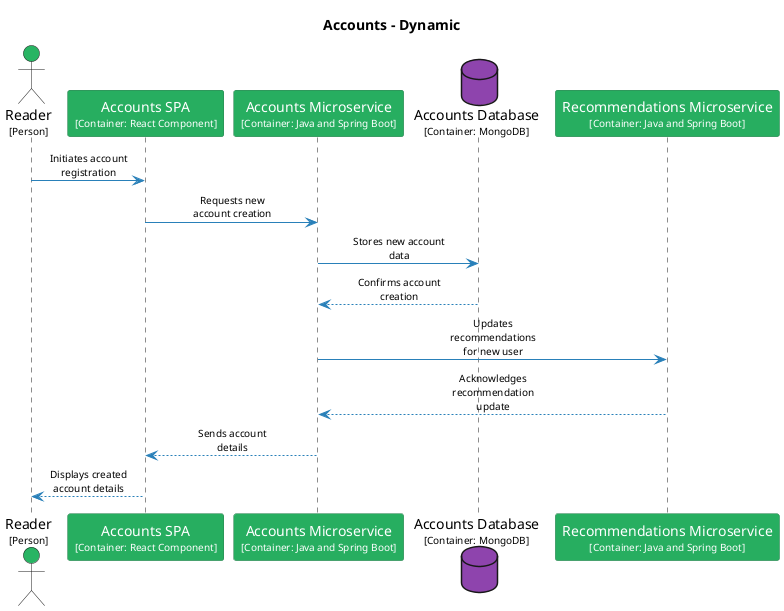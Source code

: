@startuml
set separator none
title Accounts - Dynamic

skinparam {
  arrowFontSize 10
  defaultTextAlignment center
  wrapWidth 200
  maxMessageSize 100
}

hide stereotype

skinparam sequenceParticipant<<Accounts.AccountsDatabase>> {
  BackgroundColor #8e44ad
  FontColor #ffffff
  BorderColor #632f79
  shadowing false
}
skinparam sequenceParticipant<<Accounts.AccountsMicroservice>> {
  BackgroundColor #27ae60
  FontColor #ffffff
  BorderColor #1b7943
  shadowing false
}
skinparam sequenceParticipant<<Accounts.AccountsSPA>> {
  BackgroundColor #27ae60
  FontColor #ffffff
  BorderColor #1b7943
  shadowing false
}
skinparam sequenceParticipant<<Reader>> {
  BackgroundColor #28b463
  FontColor #ffffff
  BorderColor #1c7d45
  shadowing false
}
skinparam sequenceParticipant<<Recommendations.RecommendationsMicroservice>> {
  BackgroundColor #27ae60
  FontColor #ffffff
  BorderColor #1b7943
  shadowing false
}

actor "Reader\n<size:10>[Person]</size>" as Reader <<Reader>> #28b463
participant "Accounts SPA\n<size:10>[Container: React Component]</size>" as Accounts.AccountsSPA <<Accounts.AccountsSPA>> #27ae60
participant "Accounts Microservice\n<size:10>[Container: Java and Spring Boot]</size>" as Accounts.AccountsMicroservice <<Accounts.AccountsMicroservice>> #27ae60
database "Accounts Database\n<size:10>[Container: MongoDB]</size>" as Accounts.AccountsDatabase <<Accounts.AccountsDatabase>> #8e44ad
participant "Recommendations Microservice\n<size:10>[Container: Java and Spring Boot]</size>" as Recommendations.RecommendationsMicroservice <<Recommendations.RecommendationsMicroservice>> #27ae60
Reader -[#2980b9]> Accounts.AccountsSPA : Initiates account registration
Accounts.AccountsSPA -[#2980b9]> Accounts.AccountsMicroservice : Requests new account creation
Accounts.AccountsMicroservice -[#2980b9]> Accounts.AccountsDatabase : Stores new account data
Accounts.AccountsMicroservice <-[#2980b9]- Accounts.AccountsDatabase : Confirms account creation
Accounts.AccountsMicroservice -[#2980b9]> Recommendations.RecommendationsMicroservice : Updates recommendations for new user
Accounts.AccountsMicroservice <-[#2980b9]- Recommendations.RecommendationsMicroservice : Acknowledges recommendation update
Accounts.AccountsSPA <-[#2980b9]- Accounts.AccountsMicroservice : Sends account details
Reader <-[#2980b9]- Accounts.AccountsSPA : Displays created account details
@enduml